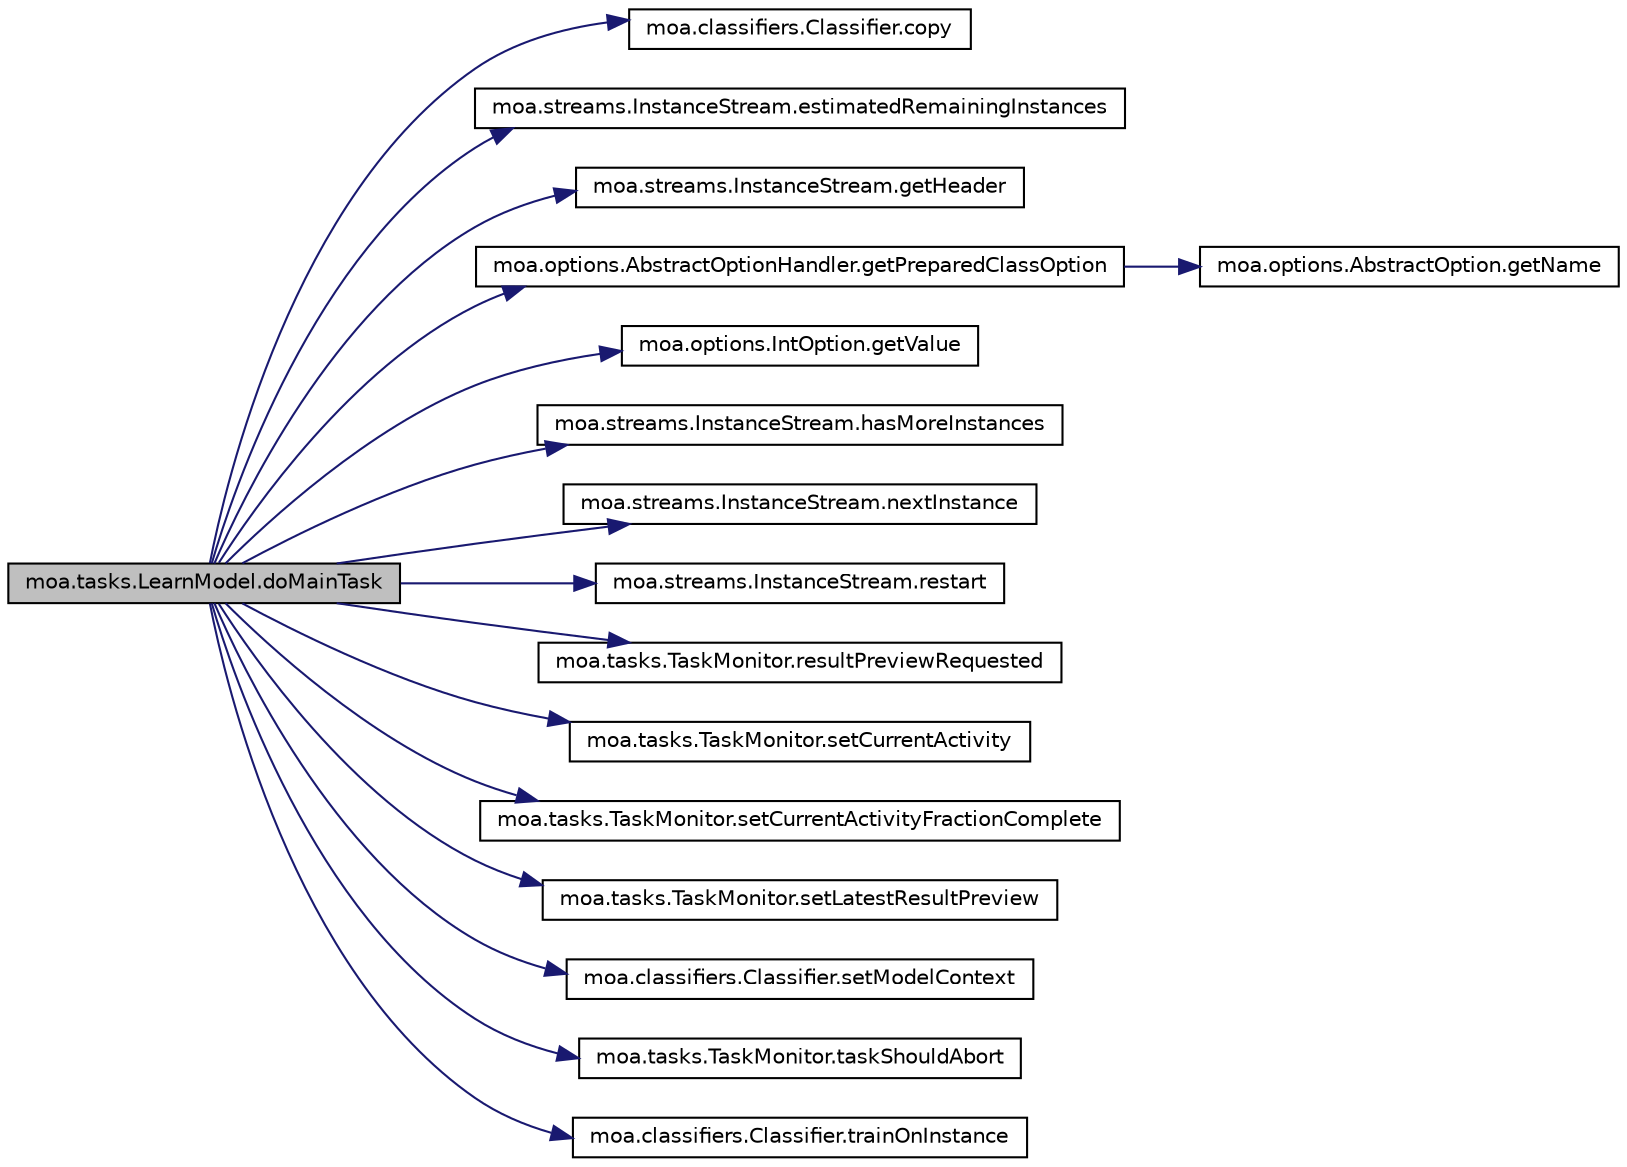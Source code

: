 digraph G
{
  edge [fontname="Helvetica",fontsize="10",labelfontname="Helvetica",labelfontsize="10"];
  node [fontname="Helvetica",fontsize="10",shape=record];
  rankdir=LR;
  Node1 [label="moa.tasks.LearnModel.doMainTask",height=0.2,width=0.4,color="black", fillcolor="grey75", style="filled" fontcolor="black"];
  Node1 -> Node2 [color="midnightblue",fontsize="10",style="solid",fontname="Helvetica"];
  Node2 [label="moa.classifiers.Classifier.copy",height=0.2,width=0.4,color="black", fillcolor="white", style="filled",URL="$interfacemoa_1_1classifiers_1_1Classifier.html#af50dcec23ecb34c1bd141d0d389bdb59",tooltip="Produces a copy of this classifier."];
  Node1 -> Node3 [color="midnightblue",fontsize="10",style="solid",fontname="Helvetica"];
  Node3 [label="moa.streams.InstanceStream.estimatedRemainingInstances",height=0.2,width=0.4,color="black", fillcolor="white", style="filled",URL="$interfacemoa_1_1streams_1_1InstanceStream.html#a9467d8c75f1a43faadd2454bb4a89cfe",tooltip="Gets the estimated number of remaining instances in this stream."];
  Node1 -> Node4 [color="midnightblue",fontsize="10",style="solid",fontname="Helvetica"];
  Node4 [label="moa.streams.InstanceStream.getHeader",height=0.2,width=0.4,color="black", fillcolor="white", style="filled",URL="$interfacemoa_1_1streams_1_1InstanceStream.html#aa03e43cb5cd8b893392b23ec77e2ca04",tooltip="Gets the header of this stream."];
  Node1 -> Node5 [color="midnightblue",fontsize="10",style="solid",fontname="Helvetica"];
  Node5 [label="moa.options.AbstractOptionHandler.getPreparedClassOption",height=0.2,width=0.4,color="black", fillcolor="white", style="filled",URL="$classmoa_1_1options_1_1AbstractOptionHandler.html#a2d5e872c7c6a32487013ba914c6d3fcc",tooltip="Gets a prepared option of this class."];
  Node5 -> Node6 [color="midnightblue",fontsize="10",style="solid",fontname="Helvetica"];
  Node6 [label="moa.options.AbstractOption.getName",height=0.2,width=0.4,color="black", fillcolor="white", style="filled",URL="$classmoa_1_1options_1_1AbstractOption.html#a26d25b88bb5244ed3c2ec142bd28353d",tooltip="Gets the name of this option."];
  Node1 -> Node7 [color="midnightblue",fontsize="10",style="solid",fontname="Helvetica"];
  Node7 [label="moa.options.IntOption.getValue",height=0.2,width=0.4,color="black", fillcolor="white", style="filled",URL="$classmoa_1_1options_1_1IntOption.html#affae8787274b44ab7616d46b8d6c831a"];
  Node1 -> Node8 [color="midnightblue",fontsize="10",style="solid",fontname="Helvetica"];
  Node8 [label="moa.streams.InstanceStream.hasMoreInstances",height=0.2,width=0.4,color="black", fillcolor="white", style="filled",URL="$interfacemoa_1_1streams_1_1InstanceStream.html#adcce31f5a024f6a73e150da2d1d731df",tooltip="Gets whether this stream has more instances to output."];
  Node1 -> Node9 [color="midnightblue",fontsize="10",style="solid",fontname="Helvetica"];
  Node9 [label="moa.streams.InstanceStream.nextInstance",height=0.2,width=0.4,color="black", fillcolor="white", style="filled",URL="$interfacemoa_1_1streams_1_1InstanceStream.html#ae68c1c47c4dac2e591745a21e8cc120a",tooltip="Gets the next instance from this stream."];
  Node1 -> Node10 [color="midnightblue",fontsize="10",style="solid",fontname="Helvetica"];
  Node10 [label="moa.streams.InstanceStream.restart",height=0.2,width=0.4,color="black", fillcolor="white", style="filled",URL="$interfacemoa_1_1streams_1_1InstanceStream.html#aa4151c3e283bc9f3bd3311505f3b5d62",tooltip="Restarts this stream."];
  Node1 -> Node11 [color="midnightblue",fontsize="10",style="solid",fontname="Helvetica"];
  Node11 [label="moa.tasks.TaskMonitor.resultPreviewRequested",height=0.2,width=0.4,color="black", fillcolor="white", style="filled",URL="$interfacemoa_1_1tasks_1_1TaskMonitor.html#af0081392613c25cb1a31b3e5a45674d1",tooltip="Gets whether there is a request for preview the task result."];
  Node1 -> Node12 [color="midnightblue",fontsize="10",style="solid",fontname="Helvetica"];
  Node12 [label="moa.tasks.TaskMonitor.setCurrentActivity",height=0.2,width=0.4,color="black", fillcolor="white", style="filled",URL="$interfacemoa_1_1tasks_1_1TaskMonitor.html#aa5eff409d63bfacd92fe2f062d373781",tooltip="Sets the description and the percentage done of the current activity."];
  Node1 -> Node13 [color="midnightblue",fontsize="10",style="solid",fontname="Helvetica"];
  Node13 [label="moa.tasks.TaskMonitor.setCurrentActivityFractionComplete",height=0.2,width=0.4,color="black", fillcolor="white", style="filled",URL="$interfacemoa_1_1tasks_1_1TaskMonitor.html#a250c782c4d19dc5609afc32a96ac90f8",tooltip="Sets the percentage done of the current activity."];
  Node1 -> Node14 [color="midnightblue",fontsize="10",style="solid",fontname="Helvetica"];
  Node14 [label="moa.tasks.TaskMonitor.setLatestResultPreview",height=0.2,width=0.4,color="black", fillcolor="white", style="filled",URL="$interfacemoa_1_1tasks_1_1TaskMonitor.html#a1b6f9b951f02111a3461e26c9a6c2936",tooltip="Sets the current result to preview."];
  Node1 -> Node15 [color="midnightblue",fontsize="10",style="solid",fontname="Helvetica"];
  Node15 [label="moa.classifiers.Classifier.setModelContext",height=0.2,width=0.4,color="black", fillcolor="white", style="filled",URL="$interfacemoa_1_1classifiers_1_1Classifier.html#ada37a6c356ff9f4349e9f9a189f52978",tooltip="Sets the reference to the header of the data stream."];
  Node1 -> Node16 [color="midnightblue",fontsize="10",style="solid",fontname="Helvetica"];
  Node16 [label="moa.tasks.TaskMonitor.taskShouldAbort",height=0.2,width=0.4,color="black", fillcolor="white", style="filled",URL="$interfacemoa_1_1tasks_1_1TaskMonitor.html#af2758f6ce28872acf61d6b3495cd4439",tooltip="Gets whether the task should abort."];
  Node1 -> Node17 [color="midnightblue",fontsize="10",style="solid",fontname="Helvetica"];
  Node17 [label="moa.classifiers.Classifier.trainOnInstance",height=0.2,width=0.4,color="black", fillcolor="white", style="filled",URL="$interfacemoa_1_1classifiers_1_1Classifier.html#ac28018bc307abe34a8ace54dba3ebff1",tooltip="Trains this classifier incrementally using the given instance."];
}
